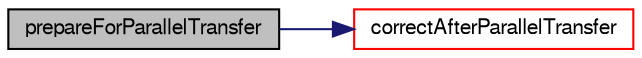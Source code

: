 digraph "prepareForParallelTransfer"
{
  bgcolor="transparent";
  edge [fontname="FreeSans",fontsize="10",labelfontname="FreeSans",labelfontsize="10"];
  node [fontname="FreeSans",fontsize="10",shape=record];
  rankdir="LR";
  Node4390 [label="prepareForParallelTransfer",height=0.2,width=0.4,color="black", fillcolor="grey75", style="filled", fontcolor="black"];
  Node4390 -> Node4391 [color="midnightblue",fontsize="10",style="solid",fontname="FreeSans"];
  Node4391 [label="correctAfterParallelTransfer",height=0.2,width=0.4,color="red",URL="$a23586.html#abf3eaa39fbf239fede9c5c4af58c851d",tooltip="Convert processor patch addressing to the global equivalents. "];
}
